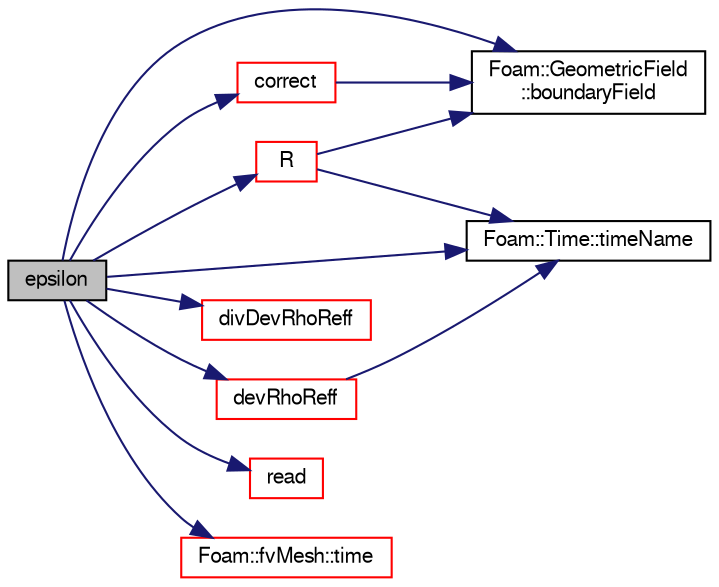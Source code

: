 digraph "epsilon"
{
  bgcolor="transparent";
  edge [fontname="FreeSans",fontsize="10",labelfontname="FreeSans",labelfontsize="10"];
  node [fontname="FreeSans",fontsize="10",shape=record];
  rankdir="LR";
  Node1111 [label="epsilon",height=0.2,width=0.4,color="black", fillcolor="grey75", style="filled", fontcolor="black"];
  Node1111 -> Node1112 [color="midnightblue",fontsize="10",style="solid",fontname="FreeSans"];
  Node1112 [label="Foam::GeometricField\l::boundaryField",height=0.2,width=0.4,color="black",URL="$a22434.html#a3c6c1a789b48ea0c5e8bff64f9c14f2d",tooltip="Return reference to GeometricBoundaryField. "];
  Node1111 -> Node1113 [color="midnightblue",fontsize="10",style="solid",fontname="FreeSans"];
  Node1113 [label="correct",height=0.2,width=0.4,color="red",URL="$a30738.html#a3ae44b28050c3aa494c1d8e18cf618c1",tooltip="Solve the turbulence equations and correct the turbulence viscosity. "];
  Node1113 -> Node1112 [color="midnightblue",fontsize="10",style="solid",fontname="FreeSans"];
  Node1111 -> Node1522 [color="midnightblue",fontsize="10",style="solid",fontname="FreeSans"];
  Node1522 [label="devRhoReff",height=0.2,width=0.4,color="red",URL="$a30738.html#aef94ed444c2b8b4b333665ea4792d692",tooltip="Return the effective stress tensor including the laminar stress. "];
  Node1522 -> Node1471 [color="midnightblue",fontsize="10",style="solid",fontname="FreeSans"];
  Node1471 [label="Foam::Time::timeName",height=0.2,width=0.4,color="black",URL="$a26350.html#ad9d86fef6eca18797c786726cf925179",tooltip="Return time name of given scalar time. "];
  Node1111 -> Node1525 [color="midnightblue",fontsize="10",style="solid",fontname="FreeSans"];
  Node1525 [label="divDevRhoReff",height=0.2,width=0.4,color="red",URL="$a30738.html#aa12adb63c23514f99452c7c05b5b4cbc",tooltip="Return the source term for the momentum equation. "];
  Node1111 -> Node1527 [color="midnightblue",fontsize="10",style="solid",fontname="FreeSans"];
  Node1527 [label="R",height=0.2,width=0.4,color="red",URL="$a30738.html#a89520ba1b936e6ffed0baac06d42349b",tooltip="Return the Reynolds stress tensor. "];
  Node1527 -> Node1471 [color="midnightblue",fontsize="10",style="solid",fontname="FreeSans"];
  Node1527 -> Node1112 [color="midnightblue",fontsize="10",style="solid",fontname="FreeSans"];
  Node1111 -> Node1528 [color="midnightblue",fontsize="10",style="solid",fontname="FreeSans"];
  Node1528 [label="read",height=0.2,width=0.4,color="red",URL="$a30738.html#af816873151ddb0126e98bb2f914d8ed5",tooltip="Read RASProperties dictionary. "];
  Node1111 -> Node1218 [color="midnightblue",fontsize="10",style="solid",fontname="FreeSans"];
  Node1218 [label="Foam::fvMesh::time",height=0.2,width=0.4,color="red",URL="$a22766.html#a0d94096809fe3376b29a2a29ca11bb18",tooltip="Return the top-level database. "];
  Node1111 -> Node1471 [color="midnightblue",fontsize="10",style="solid",fontname="FreeSans"];
}
